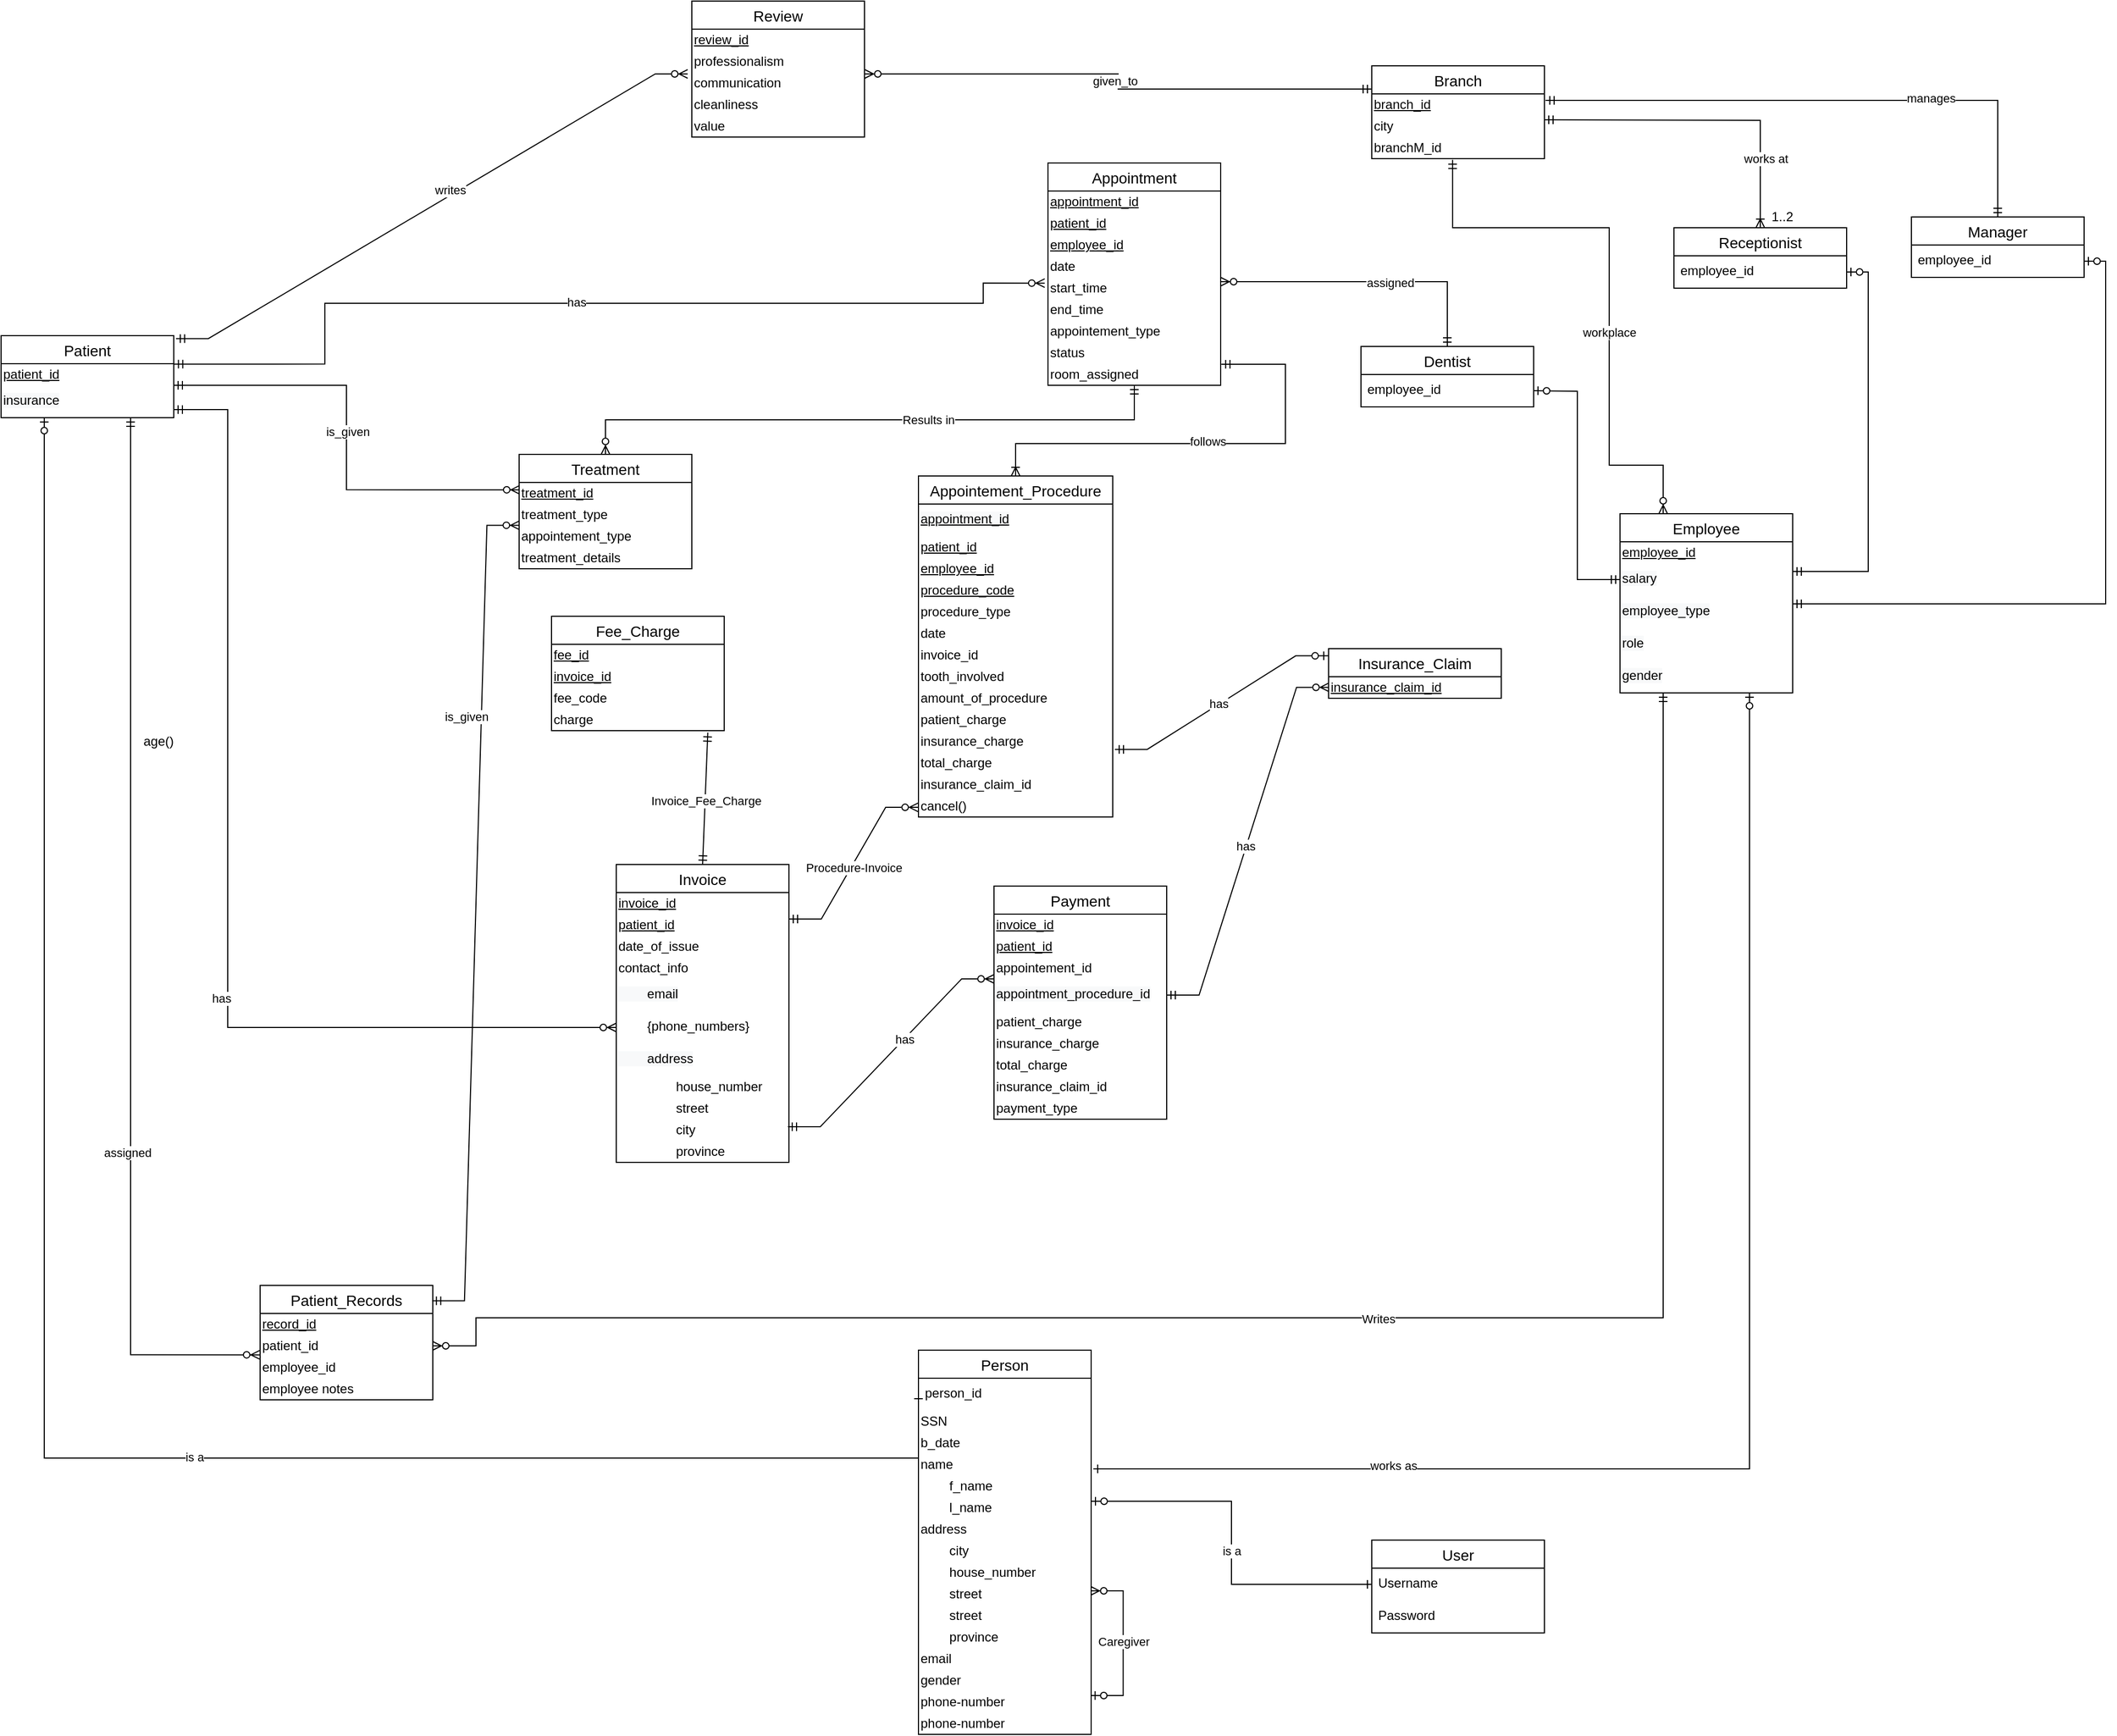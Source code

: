 <mxfile version="15.5.4" type="embed"><diagram id="c28QnHroAq6EwUY4SsP_" name="Page-1"><mxGraphModel dx="618" dy="473" grid="1" gridSize="10" guides="1" tooltips="1" connect="1" arrows="1" fold="1" page="1" pageScale="1" pageWidth="2339" pageHeight="3300" math="0" shadow="0"><root><mxCell id="0"/><mxCell id="1" parent="0"/><mxCell id="hoCRfOwyR8ru-IddkG8W-19" value="Branch" style="swimlane;fontStyle=0;childLayout=stackLayout;horizontal=1;startSize=26;horizontalStack=0;resizeParent=1;resizeParentMax=0;resizeLast=0;collapsible=1;marginBottom=0;align=center;fontSize=14;" parent="1" vertex="1"><mxGeometry x="1270" y="60" width="160" height="86" as="geometry"/></mxCell><mxCell id="QZWZNDZkbE295jT6XIFR-11" value="&lt;u&gt;branch_id&lt;/u&gt;" style="text;html=1;resizable=0;autosize=1;align=left;verticalAlign=middle;points=[];fillColor=none;strokeColor=none;rounded=0;" parent="hoCRfOwyR8ru-IddkG8W-19" vertex="1"><mxGeometry y="26" width="160" height="20" as="geometry"/></mxCell><mxCell id="QZWZNDZkbE295jT6XIFR-10" value="city" style="text;html=1;resizable=0;autosize=1;align=left;verticalAlign=middle;points=[];fillColor=none;strokeColor=none;rounded=0;" parent="hoCRfOwyR8ru-IddkG8W-19" vertex="1"><mxGeometry y="46" width="160" height="20" as="geometry"/></mxCell><mxCell id="QZWZNDZkbE295jT6XIFR-12" value="branchM_id" style="text;html=1;resizable=0;autosize=1;align=left;verticalAlign=middle;points=[];fillColor=none;strokeColor=none;rounded=0;" parent="hoCRfOwyR8ru-IddkG8W-19" vertex="1"><mxGeometry y="66" width="160" height="20" as="geometry"/></mxCell><mxCell id="hoCRfOwyR8ru-IddkG8W-27" value="Appointment" style="swimlane;fontStyle=0;childLayout=stackLayout;horizontal=1;startSize=26;horizontalStack=0;resizeParent=1;resizeParentMax=0;resizeLast=0;collapsible=1;marginBottom=0;align=center;fontSize=14;swimlaneFillColor=none;" parent="1" vertex="1"><mxGeometry x="970" y="150" width="160" height="206" as="geometry"/></mxCell><mxCell id="hoCRfOwyR8ru-IddkG8W-126" value="&lt;u&gt;appointment_id&lt;/u&gt;" style="text;html=1;resizable=0;autosize=1;align=left;verticalAlign=middle;points=[];fillColor=none;strokeColor=none;rounded=0;" parent="hoCRfOwyR8ru-IddkG8W-27" vertex="1"><mxGeometry y="26" width="160" height="20" as="geometry"/></mxCell><mxCell id="hoCRfOwyR8ru-IddkG8W-134" value="&lt;u&gt;patient_id&lt;/u&gt;" style="text;html=1;resizable=0;autosize=1;align=left;verticalAlign=middle;points=[];fillColor=none;strokeColor=none;rounded=0;" parent="hoCRfOwyR8ru-IddkG8W-27" vertex="1"><mxGeometry y="46" width="160" height="20" as="geometry"/></mxCell><mxCell id="hoCRfOwyR8ru-IddkG8W-135" value="&lt;u&gt;employee_id&lt;/u&gt;" style="text;html=1;resizable=0;autosize=1;align=left;verticalAlign=middle;points=[];fillColor=none;strokeColor=none;rounded=0;" parent="hoCRfOwyR8ru-IddkG8W-27" vertex="1"><mxGeometry y="66" width="160" height="20" as="geometry"/></mxCell><mxCell id="hoCRfOwyR8ru-IddkG8W-144" value="date" style="text;html=1;resizable=0;autosize=1;align=left;verticalAlign=middle;points=[];fillColor=none;strokeColor=none;rounded=0;" parent="hoCRfOwyR8ru-IddkG8W-27" vertex="1"><mxGeometry y="86" width="160" height="20" as="geometry"/></mxCell><mxCell id="hoCRfOwyR8ru-IddkG8W-145" value="start_time" style="text;html=1;resizable=0;autosize=1;align=left;verticalAlign=middle;points=[];fillColor=none;strokeColor=none;rounded=0;" parent="hoCRfOwyR8ru-IddkG8W-27" vertex="1"><mxGeometry y="106" width="160" height="20" as="geometry"/></mxCell><mxCell id="QZWZNDZkbE295jT6XIFR-24" value="end_time" style="text;html=1;resizable=0;autosize=1;align=left;verticalAlign=middle;points=[];fillColor=none;strokeColor=none;rounded=0;" parent="hoCRfOwyR8ru-IddkG8W-27" vertex="1"><mxGeometry y="126" width="160" height="20" as="geometry"/></mxCell><mxCell id="hoCRfOwyR8ru-IddkG8W-146" value="appointement_type" style="text;html=1;resizable=0;autosize=1;align=left;verticalAlign=middle;points=[];fillColor=none;strokeColor=none;rounded=0;" parent="hoCRfOwyR8ru-IddkG8W-27" vertex="1"><mxGeometry y="146" width="160" height="20" as="geometry"/></mxCell><mxCell id="hoCRfOwyR8ru-IddkG8W-148" value="status" style="text;html=1;resizable=0;autosize=1;align=left;verticalAlign=middle;points=[];fillColor=none;strokeColor=none;rounded=0;" parent="hoCRfOwyR8ru-IddkG8W-27" vertex="1"><mxGeometry y="166" width="160" height="20" as="geometry"/></mxCell><mxCell id="hoCRfOwyR8ru-IddkG8W-149" value="room_assigned" style="text;html=1;resizable=0;autosize=1;align=left;verticalAlign=middle;points=[];fillColor=none;strokeColor=none;rounded=0;" parent="hoCRfOwyR8ru-IddkG8W-27" vertex="1"><mxGeometry y="186" width="160" height="20" as="geometry"/></mxCell><mxCell id="hoCRfOwyR8ru-IddkG8W-31" value="Appointement_Procedure" style="swimlane;fontStyle=0;childLayout=stackLayout;horizontal=1;startSize=26;horizontalStack=0;resizeParent=1;resizeParentMax=0;resizeLast=0;collapsible=1;marginBottom=0;align=center;fontSize=14;" parent="1" vertex="1"><mxGeometry x="850" y="440" width="180" height="316" as="geometry"/></mxCell><mxCell id="QZWZNDZkbE295jT6XIFR-14" value="&lt;u style=&quot;color: rgb(0, 0, 0); font-family: helvetica; font-size: 12px; font-style: normal; font-weight: 400; letter-spacing: normal; text-align: left; text-indent: 0px; text-transform: none; word-spacing: 0px; background-color: rgb(248, 249, 250);&quot;&gt;appointment_id&lt;/u&gt;" style="text;whiteSpace=wrap;html=1;" parent="hoCRfOwyR8ru-IddkG8W-31" vertex="1"><mxGeometry y="26" width="180" height="30" as="geometry"/></mxCell><mxCell id="QZWZNDZkbE295jT6XIFR-15" value="&lt;u&gt;patient_id&lt;/u&gt;" style="text;html=1;resizable=0;autosize=1;align=left;verticalAlign=middle;points=[];fillColor=none;strokeColor=none;rounded=0;" parent="hoCRfOwyR8ru-IddkG8W-31" vertex="1"><mxGeometry y="56" width="180" height="20" as="geometry"/></mxCell><mxCell id="m-NtswQ1vV4Le2KyXVMU-10" value="&lt;u&gt;employee_id&lt;/u&gt;" style="text;html=1;resizable=0;autosize=1;align=left;verticalAlign=middle;points=[];fillColor=none;strokeColor=none;rounded=0;" parent="hoCRfOwyR8ru-IddkG8W-31" vertex="1"><mxGeometry y="76" width="180" height="20" as="geometry"/></mxCell><mxCell id="cwzBD0Sbq_DCRRP-pXD1-22" value="&lt;u&gt;procedure_code&lt;/u&gt;" style="text;html=1;resizable=0;autosize=1;align=left;verticalAlign=middle;points=[];fillColor=none;strokeColor=none;rounded=0;" parent="hoCRfOwyR8ru-IddkG8W-31" vertex="1"><mxGeometry y="96" width="180" height="20" as="geometry"/></mxCell><mxCell id="m-NtswQ1vV4Le2KyXVMU-12" value="procedure_type" style="text;html=1;resizable=0;autosize=1;align=left;verticalAlign=middle;points=[];fillColor=none;strokeColor=none;rounded=0;" parent="hoCRfOwyR8ru-IddkG8W-31" vertex="1"><mxGeometry y="116" width="180" height="20" as="geometry"/></mxCell><mxCell id="m-NtswQ1vV4Le2KyXVMU-11" value="date" style="text;html=1;resizable=0;autosize=1;align=left;verticalAlign=middle;points=[];fillColor=none;strokeColor=none;rounded=0;" parent="hoCRfOwyR8ru-IddkG8W-31" vertex="1"><mxGeometry y="136" width="180" height="20" as="geometry"/></mxCell><mxCell id="QZWZNDZkbE295jT6XIFR-16" value="invoice_id" style="text;html=1;resizable=0;autosize=1;align=left;verticalAlign=middle;points=[];fillColor=none;strokeColor=none;rounded=0;" parent="hoCRfOwyR8ru-IddkG8W-31" vertex="1"><mxGeometry y="156" width="180" height="20" as="geometry"/></mxCell><mxCell id="QZWZNDZkbE295jT6XIFR-20" value="tooth_involved" style="text;html=1;resizable=0;autosize=1;align=left;verticalAlign=middle;points=[];fillColor=none;strokeColor=none;rounded=0;" parent="hoCRfOwyR8ru-IddkG8W-31" vertex="1"><mxGeometry y="176" width="180" height="20" as="geometry"/></mxCell><mxCell id="QZWZNDZkbE295jT6XIFR-21" value="amount_of_procedure" style="text;html=1;resizable=0;autosize=1;align=left;verticalAlign=middle;points=[];fillColor=none;strokeColor=none;rounded=0;" parent="hoCRfOwyR8ru-IddkG8W-31" vertex="1"><mxGeometry y="196" width="180" height="20" as="geometry"/></mxCell><mxCell id="QZWZNDZkbE295jT6XIFR-22" value="patient_charge" style="text;html=1;resizable=0;autosize=1;align=left;verticalAlign=middle;points=[];fillColor=none;strokeColor=none;rounded=0;" parent="hoCRfOwyR8ru-IddkG8W-31" vertex="1"><mxGeometry y="216" width="180" height="20" as="geometry"/></mxCell><mxCell id="QZWZNDZkbE295jT6XIFR-23" value="insurance_charge" style="text;html=1;resizable=0;autosize=1;align=left;verticalAlign=middle;points=[];fillColor=none;strokeColor=none;rounded=0;" parent="hoCRfOwyR8ru-IddkG8W-31" vertex="1"><mxGeometry y="236" width="180" height="20" as="geometry"/></mxCell><mxCell id="QZWZNDZkbE295jT6XIFR-25" value="total_charge" style="text;html=1;resizable=0;autosize=1;align=left;verticalAlign=middle;points=[];fillColor=none;strokeColor=none;rounded=0;" parent="hoCRfOwyR8ru-IddkG8W-31" vertex="1"><mxGeometry y="256" width="180" height="20" as="geometry"/></mxCell><mxCell id="QZWZNDZkbE295jT6XIFR-26" value="insurance_claim_id" style="text;html=1;resizable=0;autosize=1;align=left;verticalAlign=middle;points=[];fillColor=none;strokeColor=none;rounded=0;" parent="hoCRfOwyR8ru-IddkG8W-31" vertex="1"><mxGeometry y="276" width="180" height="20" as="geometry"/></mxCell><mxCell id="QZWZNDZkbE295jT6XIFR-29" value="cancel()" style="text;html=1;resizable=0;autosize=1;align=left;verticalAlign=middle;points=[];fillColor=none;strokeColor=none;rounded=0;" parent="hoCRfOwyR8ru-IddkG8W-31" vertex="1"><mxGeometry y="296" width="180" height="20" as="geometry"/></mxCell><mxCell id="hoCRfOwyR8ru-IddkG8W-37" value="Treatment" style="swimlane;fontStyle=0;childLayout=stackLayout;horizontal=1;startSize=26;horizontalStack=0;resizeParent=1;resizeParentMax=0;resizeLast=0;collapsible=1;marginBottom=0;align=center;fontSize=14;" parent="1" vertex="1"><mxGeometry x="480.0" y="420" width="160" height="106" as="geometry"/></mxCell><mxCell id="hoCRfOwyR8ru-IddkG8W-150" value="&lt;u&gt;treatment_id&lt;/u&gt;" style="text;html=1;resizable=0;autosize=1;align=left;verticalAlign=middle;points=[];fillColor=none;strokeColor=none;rounded=0;" parent="hoCRfOwyR8ru-IddkG8W-37" vertex="1"><mxGeometry y="26" width="160" height="20" as="geometry"/></mxCell><mxCell id="hoCRfOwyR8ru-IddkG8W-151" value="treatment_type" style="text;html=1;resizable=0;autosize=1;align=left;verticalAlign=middle;points=[];fillColor=none;strokeColor=none;rounded=0;" parent="hoCRfOwyR8ru-IddkG8W-37" vertex="1"><mxGeometry y="46" width="160" height="20" as="geometry"/></mxCell><mxCell id="m-NtswQ1vV4Le2KyXVMU-28" value="appointement_type" style="text;html=1;resizable=0;autosize=1;align=left;verticalAlign=middle;points=[];fillColor=none;strokeColor=none;rounded=0;" parent="hoCRfOwyR8ru-IddkG8W-37" vertex="1"><mxGeometry y="66" width="160" height="20" as="geometry"/></mxCell><mxCell id="hoCRfOwyR8ru-IddkG8W-153" value="treatment_details" style="text;html=1;resizable=0;autosize=1;align=left;verticalAlign=middle;points=[];fillColor=none;strokeColor=none;rounded=0;" parent="hoCRfOwyR8ru-IddkG8W-37" vertex="1"><mxGeometry y="86" width="160" height="20" as="geometry"/></mxCell><mxCell id="hoCRfOwyR8ru-IddkG8W-41" value="Fee_Charge" style="swimlane;fontStyle=0;childLayout=stackLayout;horizontal=1;startSize=26;horizontalStack=0;resizeParent=1;resizeParentMax=0;resizeLast=0;collapsible=1;marginBottom=0;align=center;fontSize=14;" parent="1" vertex="1"><mxGeometry x="510" y="570" width="160" height="106" as="geometry"/></mxCell><mxCell id="QZWZNDZkbE295jT6XIFR-1" value="&lt;u&gt;fee_id&lt;/u&gt;" style="text;html=1;resizable=0;autosize=1;align=left;verticalAlign=middle;points=[];fillColor=none;strokeColor=none;rounded=0;" parent="hoCRfOwyR8ru-IddkG8W-41" vertex="1"><mxGeometry y="26" width="160" height="20" as="geometry"/></mxCell><mxCell id="QZWZNDZkbE295jT6XIFR-2" value="&lt;u&gt;invoice_id&lt;/u&gt;" style="text;html=1;resizable=0;autosize=1;align=left;verticalAlign=middle;points=[];fillColor=none;strokeColor=none;rounded=0;" parent="hoCRfOwyR8ru-IddkG8W-41" vertex="1"><mxGeometry y="46" width="160" height="20" as="geometry"/></mxCell><mxCell id="QZWZNDZkbE295jT6XIFR-3" value="fee_code" style="text;html=1;resizable=0;autosize=1;align=left;verticalAlign=middle;points=[];fillColor=none;strokeColor=none;rounded=0;" parent="hoCRfOwyR8ru-IddkG8W-41" vertex="1"><mxGeometry y="66" width="160" height="20" as="geometry"/></mxCell><mxCell id="QZWZNDZkbE295jT6XIFR-4" value="charge" style="text;html=1;resizable=0;autosize=1;align=left;verticalAlign=middle;points=[];fillColor=none;strokeColor=none;rounded=0;" parent="hoCRfOwyR8ru-IddkG8W-41" vertex="1"><mxGeometry y="86" width="160" height="20" as="geometry"/></mxCell><mxCell id="hoCRfOwyR8ru-IddkG8W-49" value="Employee" style="swimlane;fontStyle=0;childLayout=stackLayout;horizontal=1;startSize=26;horizontalStack=0;resizeParent=1;resizeParentMax=0;resizeLast=0;collapsible=1;marginBottom=0;align=center;fontSize=14;" parent="1" vertex="1"><mxGeometry x="1500" y="475" width="160" height="166" as="geometry"/></mxCell><mxCell id="m-NtswQ1vV4Le2KyXVMU-16" value="&lt;u&gt;employee_id&lt;/u&gt;" style="text;html=1;resizable=0;autosize=1;align=left;verticalAlign=middle;points=[];fillColor=none;strokeColor=none;rounded=0;" parent="hoCRfOwyR8ru-IddkG8W-49" vertex="1"><mxGeometry y="26" width="160" height="20" as="geometry"/></mxCell><mxCell id="hoCRfOwyR8ru-IddkG8W-68" value="&lt;span style=&quot;color: rgb(0 , 0 , 0) ; font-family: &amp;#34;helvetica&amp;#34; ; font-size: 12px ; font-style: normal ; font-weight: 400 ; letter-spacing: normal ; text-align: center ; text-indent: 0px ; text-transform: none ; word-spacing: 0px ; background-color: rgb(248 , 249 , 250) ; display: inline ; float: none&quot;&gt;salary&lt;/span&gt;" style="text;whiteSpace=wrap;html=1;" parent="hoCRfOwyR8ru-IddkG8W-49" vertex="1"><mxGeometry y="46" width="160" height="30" as="geometry"/></mxCell><mxCell id="hoCRfOwyR8ru-IddkG8W-67" value="&lt;span style=&quot;color: rgb(0 , 0 , 0) ; font-family: &amp;#34;helvetica&amp;#34; ; font-size: 12px ; font-style: normal ; font-weight: 400 ; letter-spacing: normal ; text-align: center ; text-indent: 0px ; text-transform: none ; word-spacing: 0px ; background-color: rgb(248 , 249 , 250) ; display: inline ; float: none&quot;&gt;employee_type&lt;/span&gt;" style="text;whiteSpace=wrap;html=1;" parent="hoCRfOwyR8ru-IddkG8W-49" vertex="1"><mxGeometry y="76" width="160" height="30" as="geometry"/></mxCell><mxCell id="hoCRfOwyR8ru-IddkG8W-69" value="&lt;span style=&quot;color: rgb(0 , 0 , 0) ; font-family: &amp;#34;helvetica&amp;#34; ; font-size: 12px ; font-style: normal ; font-weight: 400 ; letter-spacing: normal ; text-align: center ; text-indent: 0px ; text-transform: none ; word-spacing: 0px ; background-color: rgb(248 , 249 , 250) ; display: inline ; float: none&quot;&gt;role&lt;/span&gt;" style="text;whiteSpace=wrap;html=1;" parent="hoCRfOwyR8ru-IddkG8W-49" vertex="1"><mxGeometry y="106" width="160" height="30" as="geometry"/></mxCell><mxCell id="hoCRfOwyR8ru-IddkG8W-70" value="&lt;span style=&quot;color: rgb(0 , 0 , 0) ; font-family: &amp;#34;helvetica&amp;#34; ; font-size: 12px ; font-style: normal ; font-weight: 400 ; letter-spacing: normal ; text-align: center ; text-indent: 0px ; text-transform: none ; word-spacing: 0px ; background-color: rgb(248 , 249 , 250) ; display: inline ; float: none&quot;&gt;gender&lt;/span&gt;" style="text;whiteSpace=wrap;html=1;" parent="hoCRfOwyR8ru-IddkG8W-49" vertex="1"><mxGeometry y="136" width="160" height="30" as="geometry"/></mxCell><mxCell id="hoCRfOwyR8ru-IddkG8W-72" value="Patient" style="swimlane;fontStyle=0;childLayout=stackLayout;horizontal=1;startSize=26;horizontalStack=0;resizeParent=1;resizeParentMax=0;resizeLast=0;collapsible=1;marginBottom=0;align=center;fontSize=14;" parent="1" vertex="1"><mxGeometry y="310" width="160" height="76" as="geometry"/></mxCell><mxCell id="m-NtswQ1vV4Le2KyXVMU-13" value="&lt;u&gt;patient_id&lt;/u&gt;" style="text;html=1;resizable=0;autosize=1;align=left;verticalAlign=middle;points=[];fillColor=none;strokeColor=none;rounded=0;" parent="hoCRfOwyR8ru-IddkG8W-72" vertex="1"><mxGeometry y="26" width="160" height="20" as="geometry"/></mxCell><mxCell id="hoCRfOwyR8ru-IddkG8W-80" value="&lt;span style=&quot;color: rgb(0 , 0 , 0) ; font-family: &amp;#34;helvetica&amp;#34; ; font-size: 12px ; font-style: normal ; font-weight: 400 ; letter-spacing: normal ; text-align: center ; text-indent: 0px ; text-transform: none ; word-spacing: 0px ; background-color: rgb(248 , 249 , 250) ; display: inline ; float: none&quot;&gt;insurance&lt;/span&gt;" style="text;whiteSpace=wrap;html=1;" parent="hoCRfOwyR8ru-IddkG8W-72" vertex="1"><mxGeometry y="46" width="160" height="30" as="geometry"/></mxCell><mxCell id="QZWZNDZkbE295jT6XIFR-49" value="Insurance_Claim" style="swimlane;fontStyle=0;childLayout=stackLayout;horizontal=1;startSize=26;horizontalStack=0;resizeParent=1;resizeParentMax=0;resizeLast=0;collapsible=1;marginBottom=0;align=center;fontSize=14;" parent="1" vertex="1"><mxGeometry x="1230" y="600" width="160" height="46" as="geometry"/></mxCell><mxCell id="QZWZNDZkbE295jT6XIFR-50" value="&lt;u&gt;insurance_claim_id&lt;/u&gt;" style="text;html=1;resizable=0;autosize=1;align=left;verticalAlign=middle;points=[];fillColor=none;strokeColor=none;rounded=0;" parent="QZWZNDZkbE295jT6XIFR-49" vertex="1"><mxGeometry y="26" width="160" height="20" as="geometry"/></mxCell><mxCell id="QZWZNDZkbE295jT6XIFR-54" value="Review" style="swimlane;fontStyle=0;childLayout=stackLayout;horizontal=1;startSize=26;horizontalStack=0;resizeParent=1;resizeParentMax=0;resizeLast=0;collapsible=1;marginBottom=0;align=center;fontSize=14;" parent="1" vertex="1"><mxGeometry x="640" width="160" height="126" as="geometry"/></mxCell><mxCell id="QZWZNDZkbE295jT6XIFR-55" value="&lt;u&gt;review_id&lt;/u&gt;" style="text;html=1;resizable=0;autosize=1;align=left;verticalAlign=middle;points=[];fillColor=none;strokeColor=none;rounded=0;" parent="QZWZNDZkbE295jT6XIFR-54" vertex="1"><mxGeometry y="26" width="160" height="20" as="geometry"/></mxCell><mxCell id="QZWZNDZkbE295jT6XIFR-56" value="professionalism" style="text;html=1;resizable=0;autosize=1;align=left;verticalAlign=middle;points=[];fillColor=none;strokeColor=none;rounded=0;" parent="QZWZNDZkbE295jT6XIFR-54" vertex="1"><mxGeometry y="46" width="160" height="20" as="geometry"/></mxCell><mxCell id="QZWZNDZkbE295jT6XIFR-57" value="communication" style="text;html=1;resizable=0;autosize=1;align=left;verticalAlign=middle;points=[];fillColor=none;strokeColor=none;rounded=0;" parent="QZWZNDZkbE295jT6XIFR-54" vertex="1"><mxGeometry y="66" width="160" height="20" as="geometry"/></mxCell><mxCell id="QZWZNDZkbE295jT6XIFR-58" value="cleanliness" style="text;html=1;resizable=0;autosize=1;align=left;verticalAlign=middle;points=[];fillColor=none;strokeColor=none;rounded=0;" parent="QZWZNDZkbE295jT6XIFR-54" vertex="1"><mxGeometry y="86" width="160" height="20" as="geometry"/></mxCell><mxCell id="QZWZNDZkbE295jT6XIFR-64" value="value" style="text;html=1;resizable=0;autosize=1;align=left;verticalAlign=middle;points=[];fillColor=none;strokeColor=none;rounded=0;" parent="QZWZNDZkbE295jT6XIFR-54" vertex="1"><mxGeometry y="106" width="160" height="20" as="geometry"/></mxCell><mxCell id="QZWZNDZkbE295jT6XIFR-65" value="Payment" style="swimlane;fontStyle=0;childLayout=stackLayout;horizontal=1;startSize=26;horizontalStack=0;resizeParent=1;resizeParentMax=0;resizeLast=0;collapsible=1;marginBottom=0;align=center;fontSize=14;" parent="1" vertex="1"><mxGeometry x="920" y="820" width="160" height="216" as="geometry"/></mxCell><mxCell id="QZWZNDZkbE295jT6XIFR-66" value="&lt;u&gt;invoice_id&lt;/u&gt;" style="text;html=1;resizable=0;autosize=1;align=left;verticalAlign=middle;points=[];fillColor=none;strokeColor=none;rounded=0;" parent="QZWZNDZkbE295jT6XIFR-65" vertex="1"><mxGeometry y="26" width="160" height="20" as="geometry"/></mxCell><mxCell id="QZWZNDZkbE295jT6XIFR-67" value="&lt;u&gt;patient_id&lt;/u&gt;" style="text;html=1;resizable=0;autosize=1;align=left;verticalAlign=middle;points=[];fillColor=none;strokeColor=none;rounded=0;" parent="QZWZNDZkbE295jT6XIFR-65" vertex="1"><mxGeometry y="46" width="160" height="20" as="geometry"/></mxCell><mxCell id="QZWZNDZkbE295jT6XIFR-68" value="appointement_id" style="text;html=1;resizable=0;autosize=1;align=left;verticalAlign=middle;points=[];fillColor=none;strokeColor=none;rounded=0;" parent="QZWZNDZkbE295jT6XIFR-65" vertex="1"><mxGeometry y="66" width="160" height="20" as="geometry"/></mxCell><mxCell id="QZWZNDZkbE295jT6XIFR-71" value="&lt;span style=&quot;color: rgb(0 , 0 , 0) ; font-family: &amp;#34;helvetica&amp;#34; ; font-size: 12px ; font-style: normal ; font-weight: 400 ; letter-spacing: normal ; text-align: left ; text-indent: 0px ; text-transform: none ; word-spacing: 0px ; background-color: rgb(248 , 249 , 250)&quot;&gt;appointment_procedure_id&lt;/span&gt;" style="text;whiteSpace=wrap;html=1;" parent="QZWZNDZkbE295jT6XIFR-65" vertex="1"><mxGeometry y="86" width="160" height="30" as="geometry"/></mxCell><mxCell id="QZWZNDZkbE295jT6XIFR-80" value="patient_charge" style="text;html=1;resizable=0;autosize=1;align=left;verticalAlign=middle;points=[];fillColor=none;strokeColor=none;rounded=0;" parent="QZWZNDZkbE295jT6XIFR-65" vertex="1"><mxGeometry y="116" width="160" height="20" as="geometry"/></mxCell><mxCell id="QZWZNDZkbE295jT6XIFR-84" value="insurance_charge" style="text;html=1;resizable=0;autosize=1;align=left;verticalAlign=middle;points=[];fillColor=none;strokeColor=none;rounded=0;" parent="QZWZNDZkbE295jT6XIFR-65" vertex="1"><mxGeometry y="136" width="160" height="20" as="geometry"/></mxCell><mxCell id="QZWZNDZkbE295jT6XIFR-82" value="total_charge" style="text;html=1;resizable=0;autosize=1;align=left;verticalAlign=middle;points=[];fillColor=none;strokeColor=none;rounded=0;" parent="QZWZNDZkbE295jT6XIFR-65" vertex="1"><mxGeometry y="156" width="160" height="20" as="geometry"/></mxCell><mxCell id="QZWZNDZkbE295jT6XIFR-85" value="insurance_claim_id" style="text;html=1;resizable=0;autosize=1;align=left;verticalAlign=middle;points=[];fillColor=none;strokeColor=none;rounded=0;" parent="QZWZNDZkbE295jT6XIFR-65" vertex="1"><mxGeometry y="176" width="160" height="20" as="geometry"/></mxCell><mxCell id="QZWZNDZkbE295jT6XIFR-88" value="payment_type" style="text;html=1;resizable=0;autosize=1;align=left;verticalAlign=middle;points=[];fillColor=none;strokeColor=none;rounded=0;" parent="QZWZNDZkbE295jT6XIFR-65" vertex="1"><mxGeometry y="196" width="160" height="20" as="geometry"/></mxCell><mxCell id="hoCRfOwyR8ru-IddkG8W-45" value="Invoice" style="swimlane;fontStyle=0;childLayout=stackLayout;horizontal=1;startSize=26;horizontalStack=0;resizeParent=1;resizeParentMax=0;resizeLast=0;collapsible=1;marginBottom=0;align=center;fontSize=14;" parent="1" vertex="1"><mxGeometry x="570" y="800" width="160" height="276" as="geometry"/></mxCell><mxCell id="QZWZNDZkbE295jT6XIFR-17" value="&lt;u&gt;invoice_id&lt;/u&gt;" style="text;html=1;resizable=0;autosize=1;align=left;verticalAlign=middle;points=[];fillColor=none;strokeColor=none;rounded=0;" parent="hoCRfOwyR8ru-IddkG8W-45" vertex="1"><mxGeometry y="26" width="160" height="20" as="geometry"/></mxCell><mxCell id="QZWZNDZkbE295jT6XIFR-31" value="&lt;u&gt;patient_id&lt;/u&gt;" style="text;html=1;resizable=0;autosize=1;align=left;verticalAlign=middle;points=[];fillColor=none;strokeColor=none;rounded=0;" parent="hoCRfOwyR8ru-IddkG8W-45" vertex="1"><mxGeometry y="46" width="160" height="20" as="geometry"/></mxCell><mxCell id="QZWZNDZkbE295jT6XIFR-32" value="date_of_issue" style="text;html=1;resizable=0;autosize=1;align=left;verticalAlign=middle;points=[];fillColor=none;strokeColor=none;rounded=0;" parent="hoCRfOwyR8ru-IddkG8W-45" vertex="1"><mxGeometry y="66" width="160" height="20" as="geometry"/></mxCell><mxCell id="QZWZNDZkbE295jT6XIFR-33" value="contact_info" style="text;html=1;resizable=0;autosize=1;align=left;verticalAlign=middle;points=[];fillColor=none;strokeColor=none;rounded=0;" parent="hoCRfOwyR8ru-IddkG8W-45" vertex="1"><mxGeometry y="86" width="160" height="20" as="geometry"/></mxCell><mxCell id="QZWZNDZkbE295jT6XIFR-42" value="&lt;span style=&quot;color: rgb(0 , 0 , 0) ; font-family: &amp;#34;helvetica&amp;#34; ; font-size: 12px ; font-style: normal ; font-weight: 400 ; letter-spacing: normal ; text-align: center ; text-indent: 0px ; text-transform: none ; word-spacing: 0px ; background-color: rgb(248 , 249 , 250) ; display: inline ; float: none&quot;&gt;&lt;span style=&quot;white-space: pre&quot;&gt;&#9;&lt;/span&gt;email&lt;/span&gt;" style="text;whiteSpace=wrap;html=1;" parent="hoCRfOwyR8ru-IddkG8W-45" vertex="1"><mxGeometry y="106" width="160" height="30" as="geometry"/></mxCell><mxCell id="QZWZNDZkbE295jT6XIFR-48" value="&lt;div style=&quot;text-align: center&quot;&gt;&lt;span&gt;&lt;font face=&quot;helvetica&quot;&gt;&lt;span style=&quot;white-space: pre&quot;&gt;&#9;&lt;/span&gt;{phone_numbers}&lt;/font&gt;&lt;/span&gt;&lt;/div&gt;" style="text;whiteSpace=wrap;html=1;" parent="hoCRfOwyR8ru-IddkG8W-45" vertex="1"><mxGeometry y="136" width="160" height="30" as="geometry"/></mxCell><mxCell id="QZWZNDZkbE295jT6XIFR-47" value="&lt;span style=&quot;color: rgb(0 , 0 , 0) ; font-family: &amp;#34;helvetica&amp;#34; ; font-size: 12px ; font-style: normal ; font-weight: 400 ; letter-spacing: normal ; text-align: center ; text-indent: 0px ; text-transform: none ; word-spacing: 0px ; background-color: rgb(248 , 249 , 250) ; display: inline ; float: none&quot;&gt;&lt;span style=&quot;white-space: pre&quot;&gt;&#9;&lt;/span&gt;address&lt;/span&gt;" style="text;whiteSpace=wrap;html=1;" parent="hoCRfOwyR8ru-IddkG8W-45" vertex="1"><mxGeometry y="166" width="160" height="30" as="geometry"/></mxCell><mxCell id="QZWZNDZkbE295jT6XIFR-46" value="&lt;span style=&quot;white-space: pre&quot;&gt;&lt;span style=&quot;white-space: pre&quot;&gt;&#9;&lt;/span&gt;&#9;&lt;/span&gt;house_number" style="text;html=1;resizable=0;autosize=1;align=left;verticalAlign=middle;points=[];fillColor=none;strokeColor=none;rounded=0;" parent="hoCRfOwyR8ru-IddkG8W-45" vertex="1"><mxGeometry y="196" width="160" height="20" as="geometry"/></mxCell><mxCell id="QZWZNDZkbE295jT6XIFR-45" value="&lt;span style=&quot;white-space: pre&quot;&gt;&lt;span style=&quot;white-space: pre&quot;&gt;&#9;&lt;/span&gt;&#9;&lt;/span&gt;street" style="text;html=1;resizable=0;autosize=1;align=left;verticalAlign=middle;points=[];fillColor=none;strokeColor=none;rounded=0;" parent="hoCRfOwyR8ru-IddkG8W-45" vertex="1"><mxGeometry y="216" width="160" height="20" as="geometry"/></mxCell><mxCell id="QZWZNDZkbE295jT6XIFR-44" value="&lt;span style=&quot;white-space: pre&quot;&gt;&lt;span style=&quot;white-space: pre&quot;&gt;&#9;&lt;/span&gt;&#9;&lt;/span&gt;city" style="text;html=1;resizable=0;autosize=1;align=left;verticalAlign=middle;points=[];fillColor=none;strokeColor=none;rounded=0;" parent="hoCRfOwyR8ru-IddkG8W-45" vertex="1"><mxGeometry y="236" width="160" height="20" as="geometry"/></mxCell><mxCell id="QZWZNDZkbE295jT6XIFR-43" value="&lt;span style=&quot;white-space: pre&quot;&gt;&lt;span style=&quot;white-space: pre&quot;&gt;&#9;&lt;/span&gt;&#9;&lt;/span&gt;province" style="text;html=1;resizable=0;autosize=1;align=left;verticalAlign=middle;points=[];fillColor=none;strokeColor=none;rounded=0;" parent="hoCRfOwyR8ru-IddkG8W-45" vertex="1"><mxGeometry y="256" width="160" height="20" as="geometry"/></mxCell><mxCell id="QZWZNDZkbE295jT6XIFR-90" value="" style="edgeStyle=orthogonalEdgeStyle;fontSize=12;html=1;endArrow=ERzeroToMany;startArrow=ERmandOne;rounded=0;exitX=1;exitY=0.75;exitDx=0;exitDy=0;" parent="1" source="hoCRfOwyR8ru-IddkG8W-80" target="QZWZNDZkbE295jT6XIFR-48" edge="1"><mxGeometry width="100" height="100" relative="1" as="geometry"><mxPoint x="590" y="590" as="sourcePoint"/><mxPoint x="690" y="490" as="targetPoint"/><Array as="points"><mxPoint x="210" y="379"/><mxPoint x="210" y="951"/></Array></mxGeometry></mxCell><mxCell id="m-NtswQ1vV4Le2KyXVMU-27" value="has" style="edgeLabel;html=1;align=center;verticalAlign=middle;resizable=0;points=[];" parent="QZWZNDZkbE295jT6XIFR-90" vertex="1" connectable="0"><mxGeometry x="0.212" y="-6" relative="1" as="geometry"><mxPoint as="offset"/></mxGeometry></mxCell><mxCell id="QZWZNDZkbE295jT6XIFR-91" value="" style="edgeStyle=orthogonalEdgeStyle;fontSize=12;html=1;endArrow=ERzeroToMany;startArrow=ERmandOne;rounded=0;exitX=1.002;exitY=0.017;exitDx=0;exitDy=0;exitPerimeter=0;fontStyle=1;entryX=-0.019;entryY=0.267;entryDx=0;entryDy=0;entryPerimeter=0;" parent="1" source="m-NtswQ1vV4Le2KyXVMU-13" target="hoCRfOwyR8ru-IddkG8W-145" edge="1"><mxGeometry width="100" height="100" relative="1" as="geometry"><mxPoint x="160.96" y="380" as="sourcePoint"/><mxPoint x="480" y="438" as="targetPoint"/><Array as="points"><mxPoint x="300" y="336"/><mxPoint x="300" y="280"/><mxPoint x="910" y="280"/><mxPoint x="910" y="261"/></Array></mxGeometry></mxCell><mxCell id="cwzBD0Sbq_DCRRP-pXD1-24" value="has" style="edgeLabel;html=1;align=center;verticalAlign=middle;resizable=0;points=[];" parent="QZWZNDZkbE295jT6XIFR-91" vertex="1" connectable="0"><mxGeometry x="-0.028" y="1" relative="1" as="geometry"><mxPoint as="offset"/></mxGeometry></mxCell><mxCell id="QZWZNDZkbE295jT6XIFR-92" value="" style="fontSize=12;html=1;endArrow=ERoneToMany;startArrow=ERmandOne;rounded=0;exitX=1.004;exitY=0.024;exitDx=0;exitDy=0;exitPerimeter=0;edgeStyle=orthogonalEdgeStyle;endFill=0;" parent="1" source="hoCRfOwyR8ru-IddkG8W-149" target="hoCRfOwyR8ru-IddkG8W-31" edge="1"><mxGeometry width="100" height="100" relative="1" as="geometry"><mxPoint x="590" y="700" as="sourcePoint"/><mxPoint x="690" y="600" as="targetPoint"/><Array as="points"><mxPoint x="1190" y="336"/><mxPoint x="1190" y="410"/><mxPoint x="940" y="410"/></Array></mxGeometry></mxCell><mxCell id="cwzBD0Sbq_DCRRP-pXD1-26" value="follows" style="edgeLabel;html=1;align=center;verticalAlign=middle;resizable=0;points=[];" parent="QZWZNDZkbE295jT6XIFR-92" vertex="1" connectable="0"><mxGeometry x="-0.008" y="-2" relative="1" as="geometry"><mxPoint as="offset"/></mxGeometry></mxCell><mxCell id="QZWZNDZkbE295jT6XIFR-94" value="" style="edgeStyle=entityRelationEdgeStyle;fontSize=12;html=1;endArrow=ERzeroToMany;startArrow=ERmandOne;rounded=0;exitX=0.994;exitY=0.35;exitDx=0;exitDy=0;exitPerimeter=0;entryX=0;entryY=0;entryDx=0;entryDy=0;" parent="1" source="QZWZNDZkbE295jT6XIFR-44" target="QZWZNDZkbE295jT6XIFR-71" edge="1"><mxGeometry width="100" height="100" relative="1" as="geometry"><mxPoint x="1173.96" y="562.12" as="sourcePoint"/><mxPoint x="932.04" y="916.0" as="targetPoint"/></mxGeometry></mxCell><mxCell id="m-NtswQ1vV4Le2KyXVMU-4" value="has" style="edgeLabel;html=1;align=center;verticalAlign=middle;resizable=0;points=[];" parent="QZWZNDZkbE295jT6XIFR-94" vertex="1" connectable="0"><mxGeometry x="0.145" relative="1" as="geometry"><mxPoint as="offset"/></mxGeometry></mxCell><mxCell id="QZWZNDZkbE295jT6XIFR-96" value="" style="fontSize=12;html=1;endArrow=ERmandOne;startArrow=ERmandOne;rounded=0;exitX=0.5;exitY=0;exitDx=0;exitDy=0;entryX=0.905;entryY=1.089;entryDx=0;entryDy=0;entryPerimeter=0;" parent="1" source="hoCRfOwyR8ru-IddkG8W-45" target="QZWZNDZkbE295jT6XIFR-4" edge="1"><mxGeometry width="100" height="100" relative="1" as="geometry"><mxPoint x="1242.04" y="570" as="sourcePoint"/><mxPoint x="822.04" y="490" as="targetPoint"/></mxGeometry></mxCell><mxCell id="cwzBD0Sbq_DCRRP-pXD1-38" value="Invoice_Fee_Charge" style="edgeLabel;html=1;align=center;verticalAlign=middle;resizable=0;points=[];" parent="QZWZNDZkbE295jT6XIFR-96" vertex="1" connectable="0"><mxGeometry x="-0.031" relative="1" as="geometry"><mxPoint as="offset"/></mxGeometry></mxCell><mxCell id="cwzBD0Sbq_DCRRP-pXD1-2" value="" style="endArrow=ERmandOne;html=1;rounded=0;exitX=0.5;exitY=0;exitDx=0;exitDy=0;startArrow=ERzeroToMany;startFill=0;endFill=0;edgeStyle=orthogonalEdgeStyle;" parent="1" source="hoCRfOwyR8ru-IddkG8W-37" target="hoCRfOwyR8ru-IddkG8W-149" edge="1"><mxGeometry width="50" height="50" relative="1" as="geometry"><mxPoint x="470" y="650" as="sourcePoint"/><mxPoint x="520" y="600" as="targetPoint"/></mxGeometry></mxCell><mxCell id="cwzBD0Sbq_DCRRP-pXD1-25" value="Results in" style="edgeLabel;html=1;align=center;verticalAlign=middle;resizable=0;points=[];" parent="cwzBD0Sbq_DCRRP-pXD1-2" vertex="1" connectable="0"><mxGeometry x="0.195" relative="1" as="geometry"><mxPoint as="offset"/></mxGeometry></mxCell><mxCell id="cwzBD0Sbq_DCRRP-pXD1-29" value="" style="edgeStyle=entityRelationEdgeStyle;fontSize=12;html=1;endArrow=ERzeroToMany;startArrow=ERmandOne;rounded=0;exitX=1;exitY=0.224;exitDx=0;exitDy=0;exitPerimeter=0;entryX=-0.002;entryY=0.552;entryDx=0;entryDy=0;entryPerimeter=0;endFill=0;" parent="1" source="QZWZNDZkbE295jT6XIFR-31" target="QZWZNDZkbE295jT6XIFR-29" edge="1"><mxGeometry width="100" height="100" relative="1" as="geometry"><mxPoint x="712.04" y="710" as="sourcePoint"/><mxPoint x="972.04" y="800" as="targetPoint"/></mxGeometry></mxCell><mxCell id="cwzBD0Sbq_DCRRP-pXD1-31" value="Procedure-Invoice" style="edgeLabel;html=1;align=center;verticalAlign=middle;resizable=0;points=[];" parent="cwzBD0Sbq_DCRRP-pXD1-29" vertex="1" connectable="0"><mxGeometry x="-0.04" y="-2" relative="1" as="geometry"><mxPoint as="offset"/></mxGeometry></mxCell><mxCell id="cwzBD0Sbq_DCRRP-pXD1-32" value="Patient_Records" style="swimlane;fontStyle=0;childLayout=stackLayout;horizontal=1;startSize=26;horizontalStack=0;resizeParent=1;resizeParentMax=0;resizeLast=0;collapsible=1;marginBottom=0;align=center;fontSize=14;" parent="1" vertex="1"><mxGeometry x="240" y="1190" width="160" height="106" as="geometry"/></mxCell><mxCell id="cwzBD0Sbq_DCRRP-pXD1-34" value="&lt;u&gt;record_id&lt;/u&gt;" style="text;html=1;resizable=0;autosize=1;align=left;verticalAlign=middle;points=[];fillColor=none;strokeColor=none;rounded=0;" parent="cwzBD0Sbq_DCRRP-pXD1-32" vertex="1"><mxGeometry y="26" width="160" height="20" as="geometry"/></mxCell><mxCell id="cwzBD0Sbq_DCRRP-pXD1-35" value="patient_id" style="text;html=1;resizable=0;autosize=1;align=left;verticalAlign=middle;points=[];fillColor=none;strokeColor=none;rounded=0;" parent="cwzBD0Sbq_DCRRP-pXD1-32" vertex="1"><mxGeometry y="46" width="160" height="20" as="geometry"/></mxCell><mxCell id="cwzBD0Sbq_DCRRP-pXD1-36" value="employee_id" style="text;html=1;resizable=0;autosize=1;align=left;verticalAlign=middle;points=[];fillColor=none;strokeColor=none;rounded=0;" parent="cwzBD0Sbq_DCRRP-pXD1-32" vertex="1"><mxGeometry y="66" width="160" height="20" as="geometry"/></mxCell><mxCell id="2" value="employee notes" style="text;html=1;resizable=0;autosize=1;align=left;verticalAlign=middle;points=[];fillColor=none;strokeColor=none;rounded=0;" parent="cwzBD0Sbq_DCRRP-pXD1-32" vertex="1"><mxGeometry y="86" width="160" height="20" as="geometry"/></mxCell><mxCell id="cwzBD0Sbq_DCRRP-pXD1-39" value="" style="edgeStyle=orthogonalEdgeStyle;fontSize=12;html=1;endArrow=ERzeroToMany;startArrow=ERmandOne;rounded=0;entryX=-0.003;entryY=0.917;entryDx=0;entryDy=0;entryPerimeter=0;exitX=0.75;exitY=1;exitDx=0;exitDy=0;" parent="1" source="hoCRfOwyR8ru-IddkG8W-80" target="cwzBD0Sbq_DCRRP-pXD1-35" edge="1"><mxGeometry width="100" height="100" relative="1" as="geometry"><mxPoint x="160.0" y="718.5" as="sourcePoint"/><mxPoint x="120" y="830" as="targetPoint"/></mxGeometry></mxCell><mxCell id="m-NtswQ1vV4Le2KyXVMU-26" value="assigned" style="edgeLabel;html=1;align=center;verticalAlign=middle;resizable=0;points=[];" parent="cwzBD0Sbq_DCRRP-pXD1-39" vertex="1" connectable="0"><mxGeometry x="0.377" y="-3" relative="1" as="geometry"><mxPoint y="1" as="offset"/></mxGeometry></mxCell><mxCell id="cwzBD0Sbq_DCRRP-pXD1-47" value="" style="edgeStyle=orthogonalEdgeStyle;fontSize=12;html=1;endArrow=ERzeroToMany;startArrow=ERmandOne;rounded=0;exitX=0.25;exitY=1;exitDx=0;exitDy=0;" parent="1" source="hoCRfOwyR8ru-IddkG8W-70" edge="1"><mxGeometry width="100" height="100" relative="1" as="geometry"><mxPoint x="970" y="610" as="sourcePoint"/><mxPoint x="400" y="1246" as="targetPoint"/><Array as="points"><mxPoint x="1540" y="1220"/><mxPoint x="440" y="1220"/><mxPoint x="440" y="1246"/></Array></mxGeometry></mxCell><mxCell id="cwzBD0Sbq_DCRRP-pXD1-49" value="Writes" style="edgeLabel;html=1;align=center;verticalAlign=middle;resizable=0;points=[];" parent="cwzBD0Sbq_DCRRP-pXD1-47" vertex="1" connectable="0"><mxGeometry x="-0.034" y="1" relative="1" as="geometry"><mxPoint as="offset"/></mxGeometry></mxCell><mxCell id="cwzBD0Sbq_DCRRP-pXD1-51" value="" style="edgeStyle=entityRelationEdgeStyle;fontSize=12;html=1;endArrow=ERzeroToOne;startArrow=ERmandOne;rounded=0;exitX=1.011;exitY=0.867;exitDx=0;exitDy=0;exitPerimeter=0;fontStyle=1;entryX=-0.003;entryY=0.145;entryDx=0;entryDy=0;entryPerimeter=0;endFill=0;" parent="1" source="QZWZNDZkbE295jT6XIFR-23" target="QZWZNDZkbE295jT6XIFR-49" edge="1"><mxGeometry width="100" height="100" relative="1" as="geometry"><mxPoint x="880" y="494" as="sourcePoint"/><mxPoint x="1119.04" y="520.0" as="targetPoint"/></mxGeometry></mxCell><mxCell id="cwzBD0Sbq_DCRRP-pXD1-52" value="has" style="edgeLabel;html=1;align=center;verticalAlign=middle;resizable=0;points=[];" parent="cwzBD0Sbq_DCRRP-pXD1-51" vertex="1" connectable="0"><mxGeometry x="-0.028" y="1" relative="1" as="geometry"><mxPoint as="offset"/></mxGeometry></mxCell><mxCell id="cwzBD0Sbq_DCRRP-pXD1-54" value="" style="edgeStyle=entityRelationEdgeStyle;fontSize=12;html=1;endArrow=ERzeroToMany;startArrow=ERmandOne;rounded=0;exitX=1;exitY=0.5;exitDx=0;exitDy=0;fontStyle=1;entryX=0.002;entryY=0.492;entryDx=0;entryDy=0;entryPerimeter=0;endFill=0;" parent="1" source="QZWZNDZkbE295jT6XIFR-71" target="QZWZNDZkbE295jT6XIFR-50" edge="1"><mxGeometry width="100" height="100" relative="1" as="geometry"><mxPoint x="890" y="780.0" as="sourcePoint"/><mxPoint x="967.54" y="953.33" as="targetPoint"/></mxGeometry></mxCell><mxCell id="cwzBD0Sbq_DCRRP-pXD1-55" value="has" style="edgeLabel;html=1;align=center;verticalAlign=middle;resizable=0;points=[];" parent="cwzBD0Sbq_DCRRP-pXD1-54" vertex="1" connectable="0"><mxGeometry x="-0.028" y="1" relative="1" as="geometry"><mxPoint as="offset"/></mxGeometry></mxCell><mxCell id="cwzBD0Sbq_DCRRP-pXD1-56" value="" style="edgeStyle=entityRelationEdgeStyle;fontSize=12;html=1;endArrow=ERzeroToMany;startArrow=ERmandOne;rounded=0;exitX=1.013;exitY=0.036;exitDx=0;exitDy=0;exitPerimeter=0;entryX=-0.024;entryY=0.075;entryDx=0;entryDy=0;entryPerimeter=0;" parent="1" source="hoCRfOwyR8ru-IddkG8W-72" target="QZWZNDZkbE295jT6XIFR-57" edge="1"><mxGeometry width="100" height="100" relative="1" as="geometry"><mxPoint x="270" y="40" as="sourcePoint"/><mxPoint x="510" y="282.5" as="targetPoint"/></mxGeometry></mxCell><mxCell id="m-NtswQ1vV4Le2KyXVMU-22" value="writes" style="edgeLabel;html=1;align=center;verticalAlign=middle;resizable=0;points=[];" parent="cwzBD0Sbq_DCRRP-pXD1-56" vertex="1" connectable="0"><mxGeometry x="0.08" y="4" relative="1" as="geometry"><mxPoint y="-1" as="offset"/></mxGeometry></mxCell><mxCell id="cwzBD0Sbq_DCRRP-pXD1-58" value="" style="edgeStyle=orthogonalEdgeStyle;fontSize=12;html=1;endArrow=ERzeroToMany;startArrow=ERmandOne;rounded=0;exitX=0;exitY=0.25;exitDx=0;exitDy=0;entryX=1.002;entryY=1.075;entryDx=0;entryDy=0;entryPerimeter=0;" parent="1" source="hoCRfOwyR8ru-IddkG8W-19" target="QZWZNDZkbE295jT6XIFR-56" edge="1"><mxGeometry width="100" height="100" relative="1" as="geometry"><mxPoint x="765.92" y="207.476" as="sourcePoint"/><mxPoint x="1240" y="-60" as="targetPoint"/></mxGeometry></mxCell><mxCell id="m-NtswQ1vV4Le2KyXVMU-23" value="given_to" style="edgeLabel;html=1;align=center;verticalAlign=middle;resizable=0;points=[];" parent="cwzBD0Sbq_DCRRP-pXD1-58" vertex="1" connectable="0"><mxGeometry x="0.004" y="2" relative="1" as="geometry"><mxPoint x="-1" as="offset"/></mxGeometry></mxCell><mxCell id="m-NtswQ1vV4Le2KyXVMU-9" value="" style="fontSize=12;html=1;endArrow=ERzeroToMany;startArrow=ERmandOne;rounded=0;exitX=0.468;exitY=1.057;exitDx=0;exitDy=0;exitPerimeter=0;entryX=0.25;entryY=0;entryDx=0;entryDy=0;edgeStyle=orthogonalEdgeStyle;" parent="1" source="QZWZNDZkbE295jT6XIFR-12" target="hoCRfOwyR8ru-IddkG8W-49" edge="1"><mxGeometry width="100" height="100" relative="1" as="geometry"><mxPoint x="960" y="530" as="sourcePoint"/><mxPoint x="1060" y="430" as="targetPoint"/><Array as="points"><mxPoint x="1345" y="210"/><mxPoint x="1490" y="210"/><mxPoint x="1490" y="430"/><mxPoint x="1540" y="430"/></Array></mxGeometry></mxCell><mxCell id="m-NtswQ1vV4Le2KyXVMU-24" value="workplace" style="edgeLabel;html=1;align=center;verticalAlign=middle;resizable=0;points=[];" parent="m-NtswQ1vV4Le2KyXVMU-9" vertex="1" connectable="0"><mxGeometry x="0.167" relative="1" as="geometry"><mxPoint as="offset"/></mxGeometry></mxCell><mxCell id="m-NtswQ1vV4Le2KyXVMU-14" value="" style="edgeStyle=orthogonalEdgeStyle;fontSize=12;html=1;endArrow=ERzeroToMany;startArrow=ERmandOne;rounded=0;exitX=1;exitY=0;exitDx=0;exitDy=0;fontStyle=1;entryX=0.003;entryY=0.342;entryDx=0;entryDy=0;entryPerimeter=0;" parent="1" source="hoCRfOwyR8ru-IddkG8W-80" target="hoCRfOwyR8ru-IddkG8W-150" edge="1"><mxGeometry width="100" height="100" relative="1" as="geometry"><mxPoint x="160.0" y="458.5" as="sourcePoint"/><mxPoint x="370" y="356" as="targetPoint"/><Array as="points"><mxPoint x="320" y="356"/><mxPoint x="320" y="453"/></Array></mxGeometry></mxCell><mxCell id="m-NtswQ1vV4Le2KyXVMU-15" value="is_given" style="edgeLabel;html=1;align=center;verticalAlign=middle;resizable=0;points=[];" parent="m-NtswQ1vV4Le2KyXVMU-14" vertex="1" connectable="0"><mxGeometry x="-0.028" y="1" relative="1" as="geometry"><mxPoint as="offset"/></mxGeometry></mxCell><mxCell id="m-NtswQ1vV4Le2KyXVMU-21" value="" style="fontSize=12;html=1;endArrow=ERzeroToMany;startArrow=ERmandOne;rounded=0;exitX=0.5;exitY=0;exitDx=0;exitDy=0;edgeStyle=orthogonalEdgeStyle;" parent="1" source="51" edge="1"><mxGeometry width="100" height="100" relative="1" as="geometry"><mxPoint x="1260" y="361" as="sourcePoint"/><mxPoint x="1130" y="260" as="targetPoint"/><Array as="points"><mxPoint x="1340" y="260"/></Array></mxGeometry></mxCell><mxCell id="m-NtswQ1vV4Le2KyXVMU-25" value="assigned" style="edgeLabel;html=1;align=center;verticalAlign=middle;resizable=0;points=[];" parent="m-NtswQ1vV4Le2KyXVMU-21" vertex="1" connectable="0"><mxGeometry x="-0.16" y="1" relative="1" as="geometry"><mxPoint as="offset"/></mxGeometry></mxCell><mxCell id="3" value="" style="edgeStyle=entityRelationEdgeStyle;fontSize=12;html=1;endArrow=ERzeroToMany;startArrow=ERmandOne;rounded=0;fontStyle=1;exitX=0.996;exitY=0.135;exitDx=0;exitDy=0;exitPerimeter=0;entryX=0.001;entryY=0.985;entryDx=0;entryDy=0;entryPerimeter=0;" parent="1" source="cwzBD0Sbq_DCRRP-pXD1-32" edge="1" target="hoCRfOwyR8ru-IddkG8W-151"><mxGeometry width="100" height="100" relative="1" as="geometry"><mxPoint x="460" y="1120" as="sourcePoint"/><mxPoint x="480" y="460" as="targetPoint"/></mxGeometry></mxCell><mxCell id="4" value="is_given" style="edgeLabel;html=1;align=center;verticalAlign=middle;resizable=0;points=[];" parent="3" vertex="1" connectable="0"><mxGeometry x="-0.028" y="1" relative="1" as="geometry"><mxPoint x="-8" y="-193" as="offset"/></mxGeometry></mxCell><mxCell id="hoCRfOwyR8ru-IddkG8W-96" value="age()" style="text;html=1;resizable=0;autosize=1;align=left;verticalAlign=middle;points=[];fillColor=none;strokeColor=none;rounded=0;" parent="1" vertex="1"><mxGeometry x="130" y="676" width="160" height="20" as="geometry"/></mxCell><mxCell id="40" style="edgeStyle=orthogonalEdgeStyle;rounded=0;orthogonalLoop=1;jettySize=auto;html=1;exitX=1.013;exitY=0.7;exitDx=0;exitDy=0;entryX=0.75;entryY=1;entryDx=0;entryDy=0;startArrow=ERone;startFill=0;endArrow=ERzeroToOne;endFill=0;exitPerimeter=0;" edge="1" parent="1" source="24" target="hoCRfOwyR8ru-IddkG8W-70"><mxGeometry relative="1" as="geometry"><Array as="points"><mxPoint x="1620" y="1360"/></Array></mxGeometry></mxCell><mxCell id="73" value="works as" style="edgeLabel;html=1;align=center;verticalAlign=middle;resizable=0;points=[];" vertex="1" connectable="0" parent="40"><mxGeometry x="-0.582" y="3" relative="1" as="geometry"><mxPoint as="offset"/></mxGeometry></mxCell><mxCell id="7" value="Person" style="swimlane;fontStyle=0;childLayout=stackLayout;horizontal=1;startSize=26;horizontalStack=0;resizeParent=1;resizeParentMax=0;resizeLast=0;collapsible=1;marginBottom=0;align=center;fontSize=14;" vertex="1" parent="1"><mxGeometry x="850" y="1250" width="160" height="356" as="geometry"/></mxCell><mxCell id="8" value="person_id" style="text;strokeColor=none;fillColor=none;spacingLeft=4;spacingRight=4;overflow=hidden;rotatable=0;points=[[0,0.5],[1,0.5]];portConstraint=eastwest;fontSize=12;" vertex="1" parent="7"><mxGeometry y="26" width="160" height="30" as="geometry"/></mxCell><mxCell id="22" value="SSN" style="text;html=1;resizable=0;autosize=1;align=left;verticalAlign=middle;points=[];fillColor=none;strokeColor=none;rounded=0;" vertex="1" parent="7"><mxGeometry y="56" width="160" height="20" as="geometry"/></mxCell><mxCell id="23" value="b_date" style="text;html=1;resizable=0;autosize=1;align=left;verticalAlign=middle;points=[];fillColor=none;strokeColor=none;rounded=0;" vertex="1" parent="7"><mxGeometry y="76" width="160" height="20" as="geometry"/></mxCell><mxCell id="24" value="name" style="text;html=1;resizable=0;autosize=1;align=left;verticalAlign=middle;points=[];fillColor=none;strokeColor=none;rounded=0;" vertex="1" parent="7"><mxGeometry y="96" width="160" height="20" as="geometry"/></mxCell><mxCell id="25" value="&lt;span style=&quot;white-space: pre&quot;&gt;&#9;&lt;/span&gt;f_name" style="text;html=1;resizable=0;autosize=1;align=left;verticalAlign=middle;points=[];fillColor=none;strokeColor=none;rounded=0;" vertex="1" parent="7"><mxGeometry y="116" width="160" height="20" as="geometry"/></mxCell><mxCell id="33" value="&lt;span style=&quot;white-space: pre&quot;&gt;&#9;&lt;/span&gt;l_name" style="text;html=1;resizable=0;autosize=1;align=left;verticalAlign=middle;points=[];fillColor=none;strokeColor=none;rounded=0;" vertex="1" parent="7"><mxGeometry y="136" width="160" height="20" as="geometry"/></mxCell><mxCell id="35" value="address" style="text;html=1;resizable=0;autosize=1;align=left;verticalAlign=middle;points=[];fillColor=none;strokeColor=none;rounded=0;" vertex="1" parent="7"><mxGeometry y="156" width="160" height="20" as="geometry"/></mxCell><mxCell id="32" value="&lt;span style=&quot;white-space: pre&quot;&gt;&#9;&lt;/span&gt;city" style="text;html=1;resizable=0;autosize=1;align=left;verticalAlign=middle;points=[];fillColor=none;strokeColor=none;rounded=0;" vertex="1" parent="7"><mxGeometry y="176" width="160" height="20" as="geometry"/></mxCell><mxCell id="31" value="&lt;span style=&quot;white-space: pre&quot;&gt;&#9;&lt;/span&gt;house_number" style="text;html=1;resizable=0;autosize=1;align=left;verticalAlign=middle;points=[];fillColor=none;strokeColor=none;rounded=0;" vertex="1" parent="7"><mxGeometry y="196" width="160" height="20" as="geometry"/></mxCell><mxCell id="30" value="&lt;span style=&quot;white-space: pre&quot;&gt;&#9;&lt;/span&gt;street" style="text;html=1;resizable=0;autosize=1;align=left;verticalAlign=middle;points=[];fillColor=none;strokeColor=none;rounded=0;" vertex="1" parent="7"><mxGeometry y="216" width="160" height="20" as="geometry"/></mxCell><mxCell id="34" value="&lt;span style=&quot;white-space: pre&quot;&gt;&#9;&lt;/span&gt;street" style="text;html=1;resizable=0;autosize=1;align=left;verticalAlign=middle;points=[];fillColor=none;strokeColor=none;rounded=0;" vertex="1" parent="7"><mxGeometry y="236" width="160" height="20" as="geometry"/></mxCell><mxCell id="29" value="&lt;span style=&quot;white-space: pre&quot;&gt;&#9;&lt;/span&gt;province" style="text;html=1;resizable=0;autosize=1;align=left;verticalAlign=middle;points=[];fillColor=none;strokeColor=none;rounded=0;" vertex="1" parent="7"><mxGeometry y="256" width="160" height="20" as="geometry"/></mxCell><mxCell id="36" value="email" style="text;html=1;resizable=0;autosize=1;align=left;verticalAlign=middle;points=[];fillColor=none;strokeColor=none;rounded=0;" vertex="1" parent="7"><mxGeometry y="276" width="160" height="20" as="geometry"/></mxCell><mxCell id="37" value="gender" style="text;html=1;resizable=0;autosize=1;align=left;verticalAlign=middle;points=[];fillColor=none;strokeColor=none;rounded=0;" vertex="1" parent="7"><mxGeometry y="296" width="160" height="20" as="geometry"/></mxCell><mxCell id="38" value="phone-number" style="text;html=1;resizable=0;autosize=1;align=left;verticalAlign=middle;points=[];fillColor=none;strokeColor=none;rounded=0;" vertex="1" parent="7"><mxGeometry y="316" width="160" height="20" as="geometry"/></mxCell><mxCell id="39" value="phone-number" style="text;html=1;resizable=0;autosize=1;align=left;verticalAlign=middle;points=[];fillColor=none;strokeColor=none;rounded=0;" vertex="1" parent="7"><mxGeometry y="336" width="160" height="20" as="geometry"/></mxCell><mxCell id="44" value="" style="edgeStyle=entityRelationEdgeStyle;fontSize=12;html=1;endArrow=ERzeroToMany;startArrow=ERzeroToOne;rounded=0;entryX=0.998;entryY=0.35;entryDx=0;entryDy=0;entryPerimeter=0;exitX=0.998;exitY=0.2;exitDx=0;exitDy=0;exitPerimeter=0;" edge="1" parent="7" source="38" target="30"><mxGeometry width="100" height="100" relative="1" as="geometry"><mxPoint x="200" y="330" as="sourcePoint"/><mxPoint x="300" y="230" as="targetPoint"/></mxGeometry></mxCell><mxCell id="45" value="Caregiver" style="edgeLabel;html=1;align=center;verticalAlign=middle;resizable=0;points=[];" vertex="1" connectable="0" parent="44"><mxGeometry x="0.028" relative="1" as="geometry"><mxPoint as="offset"/></mxGeometry></mxCell><mxCell id="41" style="edgeStyle=orthogonalEdgeStyle;rounded=0;orthogonalLoop=1;jettySize=auto;html=1;exitX=0;exitY=0.5;exitDx=0;exitDy=0;entryX=0.25;entryY=1;entryDx=0;entryDy=0;startArrow=ERone;startFill=0;endArrow=ERzeroToOne;endFill=0;" edge="1" parent="1" source="8" target="hoCRfOwyR8ru-IddkG8W-80"><mxGeometry relative="1" as="geometry"><mxPoint x="40" y="726" as="targetPoint"/><Array as="points"><mxPoint x="850" y="1350"/><mxPoint x="40" y="1350"/></Array></mxGeometry></mxCell><mxCell id="74" value="is a" style="edgeLabel;html=1;align=center;verticalAlign=middle;resizable=0;points=[];" vertex="1" connectable="0" parent="41"><mxGeometry x="-0.203" y="-1" relative="1" as="geometry"><mxPoint as="offset"/></mxGeometry></mxCell><mxCell id="46" value="User" style="swimlane;fontStyle=0;childLayout=stackLayout;horizontal=1;startSize=26;horizontalStack=0;resizeParent=1;resizeParentMax=0;resizeLast=0;collapsible=1;marginBottom=0;align=center;fontSize=14;" vertex="1" parent="1"><mxGeometry x="1270" y="1426" width="160" height="86" as="geometry"/></mxCell><mxCell id="47" value="Username" style="text;strokeColor=none;fillColor=none;spacingLeft=4;spacingRight=4;overflow=hidden;rotatable=0;points=[[0,0.5],[1,0.5]];portConstraint=eastwest;fontSize=12;" vertex="1" parent="46"><mxGeometry y="26" width="160" height="30" as="geometry"/></mxCell><mxCell id="48" value="Password" style="text;strokeColor=none;fillColor=none;spacingLeft=4;spacingRight=4;overflow=hidden;rotatable=0;points=[[0,0.5],[1,0.5]];portConstraint=eastwest;fontSize=12;" vertex="1" parent="46"><mxGeometry y="56" width="160" height="30" as="geometry"/></mxCell><mxCell id="50" style="edgeStyle=orthogonalEdgeStyle;rounded=0;orthogonalLoop=1;jettySize=auto;html=1;exitX=0;exitY=0.5;exitDx=0;exitDy=0;entryX=1;entryY=0.2;entryDx=0;entryDy=0;entryPerimeter=0;startArrow=ERone;startFill=0;endArrow=ERzeroToOne;endFill=0;" edge="1" parent="1" source="47" target="33"><mxGeometry relative="1" as="geometry"/></mxCell><mxCell id="72" value="is a" style="edgeLabel;html=1;align=center;verticalAlign=middle;resizable=0;points=[];" vertex="1" connectable="0" parent="50"><mxGeometry x="-0.045" relative="1" as="geometry"><mxPoint as="offset"/></mxGeometry></mxCell><mxCell id="51" value="Dentist" style="swimlane;fontStyle=0;childLayout=stackLayout;horizontal=1;startSize=26;horizontalStack=0;resizeParent=1;resizeParentMax=0;resizeLast=0;collapsible=1;marginBottom=0;align=center;fontSize=14;" vertex="1" parent="1"><mxGeometry x="1260" y="320" width="160" height="56" as="geometry"/></mxCell><mxCell id="79" value="employee_id" style="text;strokeColor=none;fillColor=none;spacingLeft=4;spacingRight=4;overflow=hidden;rotatable=0;points=[[0,0.5],[1,0.5]];portConstraint=eastwest;fontSize=12;" vertex="1" parent="51"><mxGeometry y="26" width="160" height="30" as="geometry"/></mxCell><mxCell id="55" style="edgeStyle=orthogonalEdgeStyle;rounded=0;orthogonalLoop=1;jettySize=auto;html=1;exitX=1;exitY=0.5;exitDx=0;exitDy=0;entryX=0;entryY=0.5;entryDx=0;entryDy=0;startArrow=ERzeroToOne;startFill=0;endArrow=ERmandOne;endFill=0;" edge="1" parent="1" target="hoCRfOwyR8ru-IddkG8W-68"><mxGeometry relative="1" as="geometry"><mxPoint x="1420" y="361" as="sourcePoint"/></mxGeometry></mxCell><mxCell id="56" value="Receptionist" style="swimlane;fontStyle=0;childLayout=stackLayout;horizontal=1;startSize=26;horizontalStack=0;resizeParent=1;resizeParentMax=0;resizeLast=0;collapsible=1;marginBottom=0;align=center;fontSize=14;" vertex="1" parent="1"><mxGeometry x="1550" y="210" width="160" height="56" as="geometry"/></mxCell><mxCell id="57" value="employee_id" style="text;strokeColor=none;fillColor=none;spacingLeft=4;spacingRight=4;overflow=hidden;rotatable=0;points=[[0,0.5],[1,0.5]];portConstraint=eastwest;fontSize=12;" vertex="1" parent="56"><mxGeometry y="26" width="160" height="30" as="geometry"/></mxCell><mxCell id="61" style="edgeStyle=orthogonalEdgeStyle;rounded=0;orthogonalLoop=1;jettySize=auto;html=1;exitX=1;exitY=0.5;exitDx=0;exitDy=0;entryX=1;entryY=0.25;entryDx=0;entryDy=0;startArrow=ERzeroToOne;startFill=0;endArrow=ERmandOne;endFill=0;" edge="1" parent="1" source="57" target="hoCRfOwyR8ru-IddkG8W-68"><mxGeometry relative="1" as="geometry"><mxPoint x="1710" y="281" as="sourcePoint"/></mxGeometry></mxCell><mxCell id="62" value="" style="edgeStyle=orthogonalEdgeStyle;fontSize=12;html=1;endArrow=ERoneToMany;rounded=0;entryX=0.5;entryY=0;entryDx=0;entryDy=0;startArrow=ERmandOne;startFill=0;" edge="1" parent="1" target="56"><mxGeometry width="100" height="100" relative="1" as="geometry"><mxPoint x="1430" y="110" as="sourcePoint"/><mxPoint x="1650" y="-20" as="targetPoint"/></mxGeometry></mxCell><mxCell id="77" value="works at" style="edgeLabel;html=1;align=center;verticalAlign=middle;resizable=0;points=[];" vertex="1" connectable="0" parent="62"><mxGeometry x="0.573" y="5" relative="1" as="geometry"><mxPoint as="offset"/></mxGeometry></mxCell><mxCell id="63" value="1..2" style="text;html=1;align=center;verticalAlign=middle;resizable=0;points=[];autosize=1;strokeColor=none;fillColor=none;" vertex="1" parent="1"><mxGeometry x="1630" y="190" width="40" height="20" as="geometry"/></mxCell><mxCell id="70" style="edgeStyle=orthogonalEdgeStyle;rounded=0;orthogonalLoop=1;jettySize=auto;html=1;exitX=0.5;exitY=0;exitDx=0;exitDy=0;entryX=1.006;entryY=0.3;entryDx=0;entryDy=0;entryPerimeter=0;startArrow=ERmandOne;startFill=0;endArrow=ERmandOne;endFill=0;" edge="1" parent="1" source="64" target="QZWZNDZkbE295jT6XIFR-11"><mxGeometry relative="1" as="geometry"/></mxCell><mxCell id="71" value="manages" style="edgeLabel;html=1;align=center;verticalAlign=middle;resizable=0;points=[];" vertex="1" connectable="0" parent="70"><mxGeometry x="-0.355" y="-2" relative="1" as="geometry"><mxPoint as="offset"/></mxGeometry></mxCell><mxCell id="64" value="Manager" style="swimlane;fontStyle=0;childLayout=stackLayout;horizontal=1;startSize=26;horizontalStack=0;resizeParent=1;resizeParentMax=0;resizeLast=0;collapsible=1;marginBottom=0;align=center;fontSize=14;" vertex="1" parent="1"><mxGeometry x="1770" y="200" width="160" height="56" as="geometry"/></mxCell><mxCell id="65" value="employee_id" style="text;strokeColor=none;fillColor=none;spacingLeft=4;spacingRight=4;overflow=hidden;rotatable=0;points=[[0,0.5],[1,0.5]];portConstraint=eastwest;fontSize=12;" vertex="1" parent="64"><mxGeometry y="26" width="160" height="30" as="geometry"/></mxCell><mxCell id="69" style="edgeStyle=orthogonalEdgeStyle;rounded=0;orthogonalLoop=1;jettySize=auto;html=1;exitX=1;exitY=0.5;exitDx=0;exitDy=0;entryX=1;entryY=0.25;entryDx=0;entryDy=0;startArrow=ERzeroToOne;startFill=0;endArrow=ERmandOne;endFill=0;" edge="1" parent="1" source="65" target="hoCRfOwyR8ru-IddkG8W-67"><mxGeometry relative="1" as="geometry"><mxPoint x="1930" y="271" as="sourcePoint"/></mxGeometry></mxCell></root></mxGraphModel></diagram></mxfile>